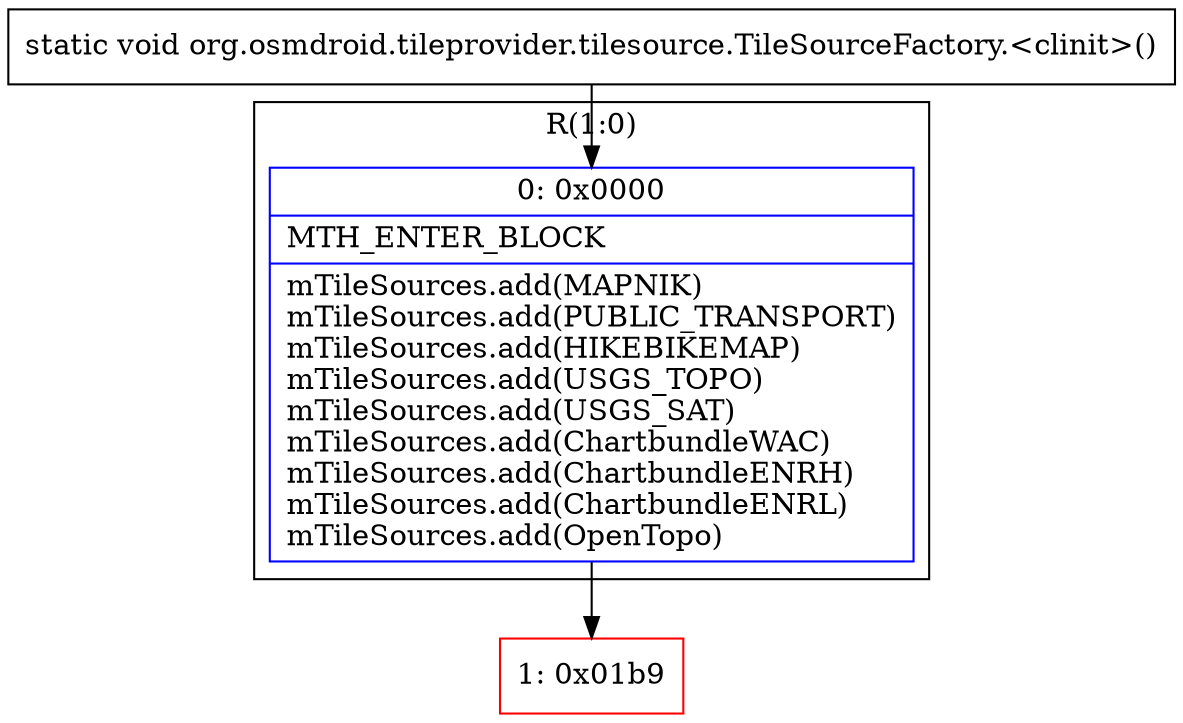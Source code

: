 digraph "CFG fororg.osmdroid.tileprovider.tilesource.TileSourceFactory.\<clinit\>()V" {
subgraph cluster_Region_293838135 {
label = "R(1:0)";
node [shape=record,color=blue];
Node_0 [shape=record,label="{0\:\ 0x0000|MTH_ENTER_BLOCK\l|mTileSources.add(MAPNIK)\lmTileSources.add(PUBLIC_TRANSPORT)\lmTileSources.add(HIKEBIKEMAP)\lmTileSources.add(USGS_TOPO)\lmTileSources.add(USGS_SAT)\lmTileSources.add(ChartbundleWAC)\lmTileSources.add(ChartbundleENRH)\lmTileSources.add(ChartbundleENRL)\lmTileSources.add(OpenTopo)\l}"];
}
Node_1 [shape=record,color=red,label="{1\:\ 0x01b9}"];
MethodNode[shape=record,label="{static void org.osmdroid.tileprovider.tilesource.TileSourceFactory.\<clinit\>() }"];
MethodNode -> Node_0;
Node_0 -> Node_1;
}

